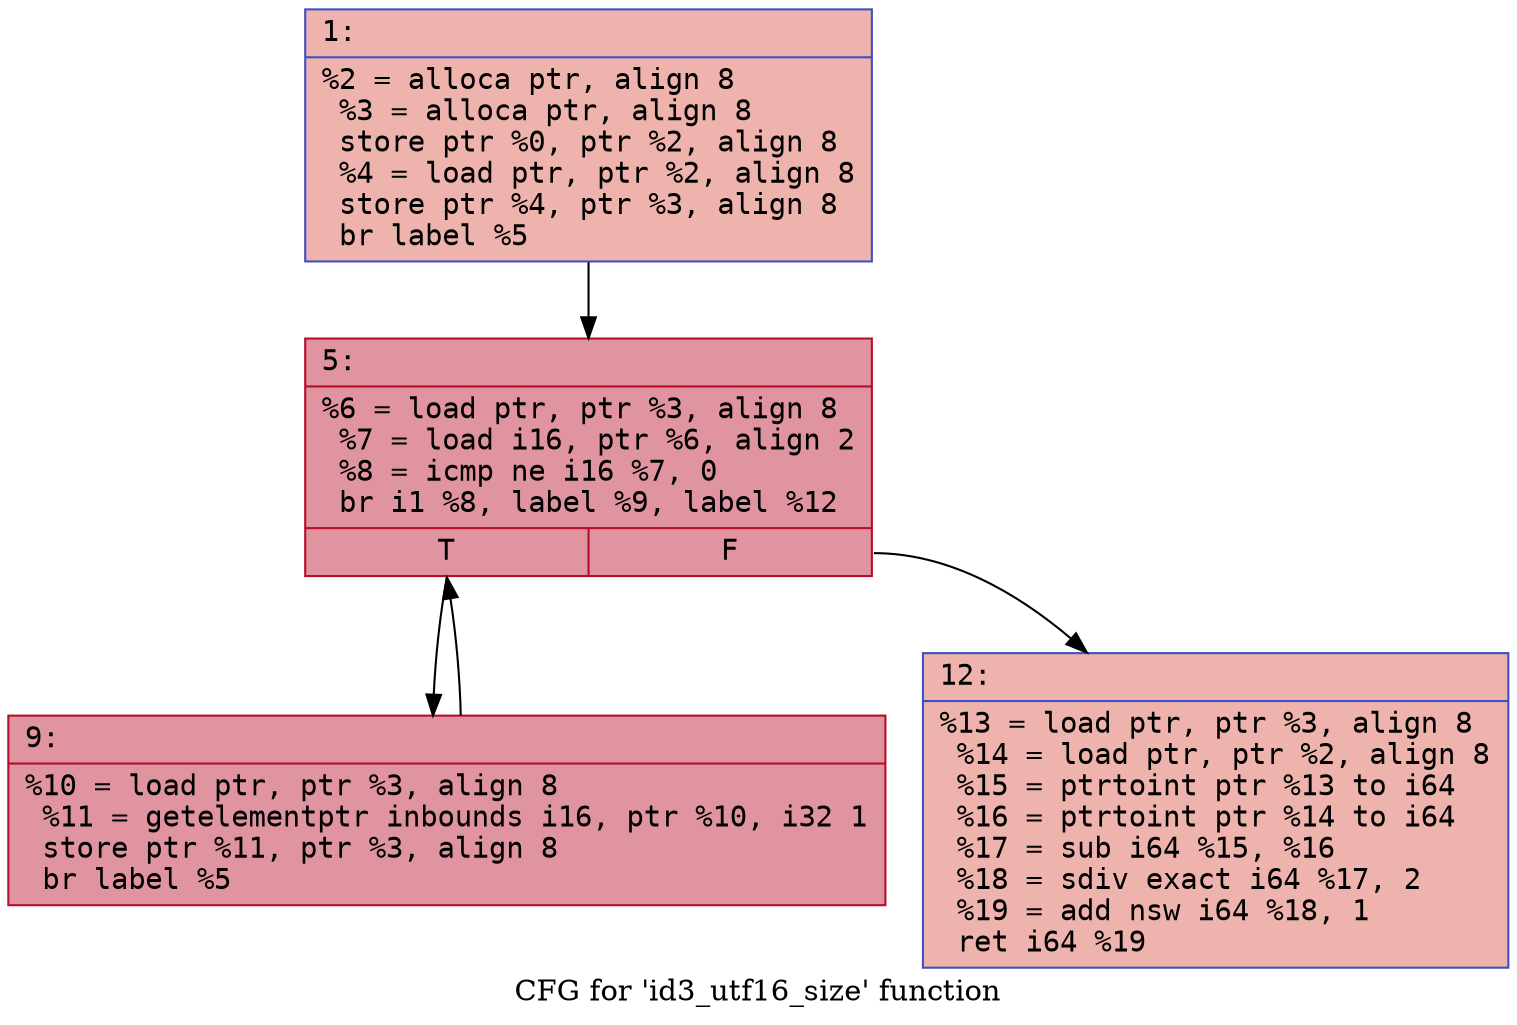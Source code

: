digraph "CFG for 'id3_utf16_size' function" {
	label="CFG for 'id3_utf16_size' function";

	Node0x6000021e2440 [shape=record,color="#3d50c3ff", style=filled, fillcolor="#d6524470" fontname="Courier",label="{1:\l|  %2 = alloca ptr, align 8\l  %3 = alloca ptr, align 8\l  store ptr %0, ptr %2, align 8\l  %4 = load ptr, ptr %2, align 8\l  store ptr %4, ptr %3, align 8\l  br label %5\l}"];
	Node0x6000021e2440 -> Node0x6000021e2490[tooltip="1 -> 5\nProbability 100.00%" ];
	Node0x6000021e2490 [shape=record,color="#b70d28ff", style=filled, fillcolor="#b70d2870" fontname="Courier",label="{5:\l|  %6 = load ptr, ptr %3, align 8\l  %7 = load i16, ptr %6, align 2\l  %8 = icmp ne i16 %7, 0\l  br i1 %8, label %9, label %12\l|{<s0>T|<s1>F}}"];
	Node0x6000021e2490:s0 -> Node0x6000021e24e0[tooltip="5 -> 9\nProbability 96.88%" ];
	Node0x6000021e2490:s1 -> Node0x6000021e2530[tooltip="5 -> 12\nProbability 3.12%" ];
	Node0x6000021e24e0 [shape=record,color="#b70d28ff", style=filled, fillcolor="#b70d2870" fontname="Courier",label="{9:\l|  %10 = load ptr, ptr %3, align 8\l  %11 = getelementptr inbounds i16, ptr %10, i32 1\l  store ptr %11, ptr %3, align 8\l  br label %5\l}"];
	Node0x6000021e24e0 -> Node0x6000021e2490[tooltip="9 -> 5\nProbability 100.00%" ];
	Node0x6000021e2530 [shape=record,color="#3d50c3ff", style=filled, fillcolor="#d6524470" fontname="Courier",label="{12:\l|  %13 = load ptr, ptr %3, align 8\l  %14 = load ptr, ptr %2, align 8\l  %15 = ptrtoint ptr %13 to i64\l  %16 = ptrtoint ptr %14 to i64\l  %17 = sub i64 %15, %16\l  %18 = sdiv exact i64 %17, 2\l  %19 = add nsw i64 %18, 1\l  ret i64 %19\l}"];
}

